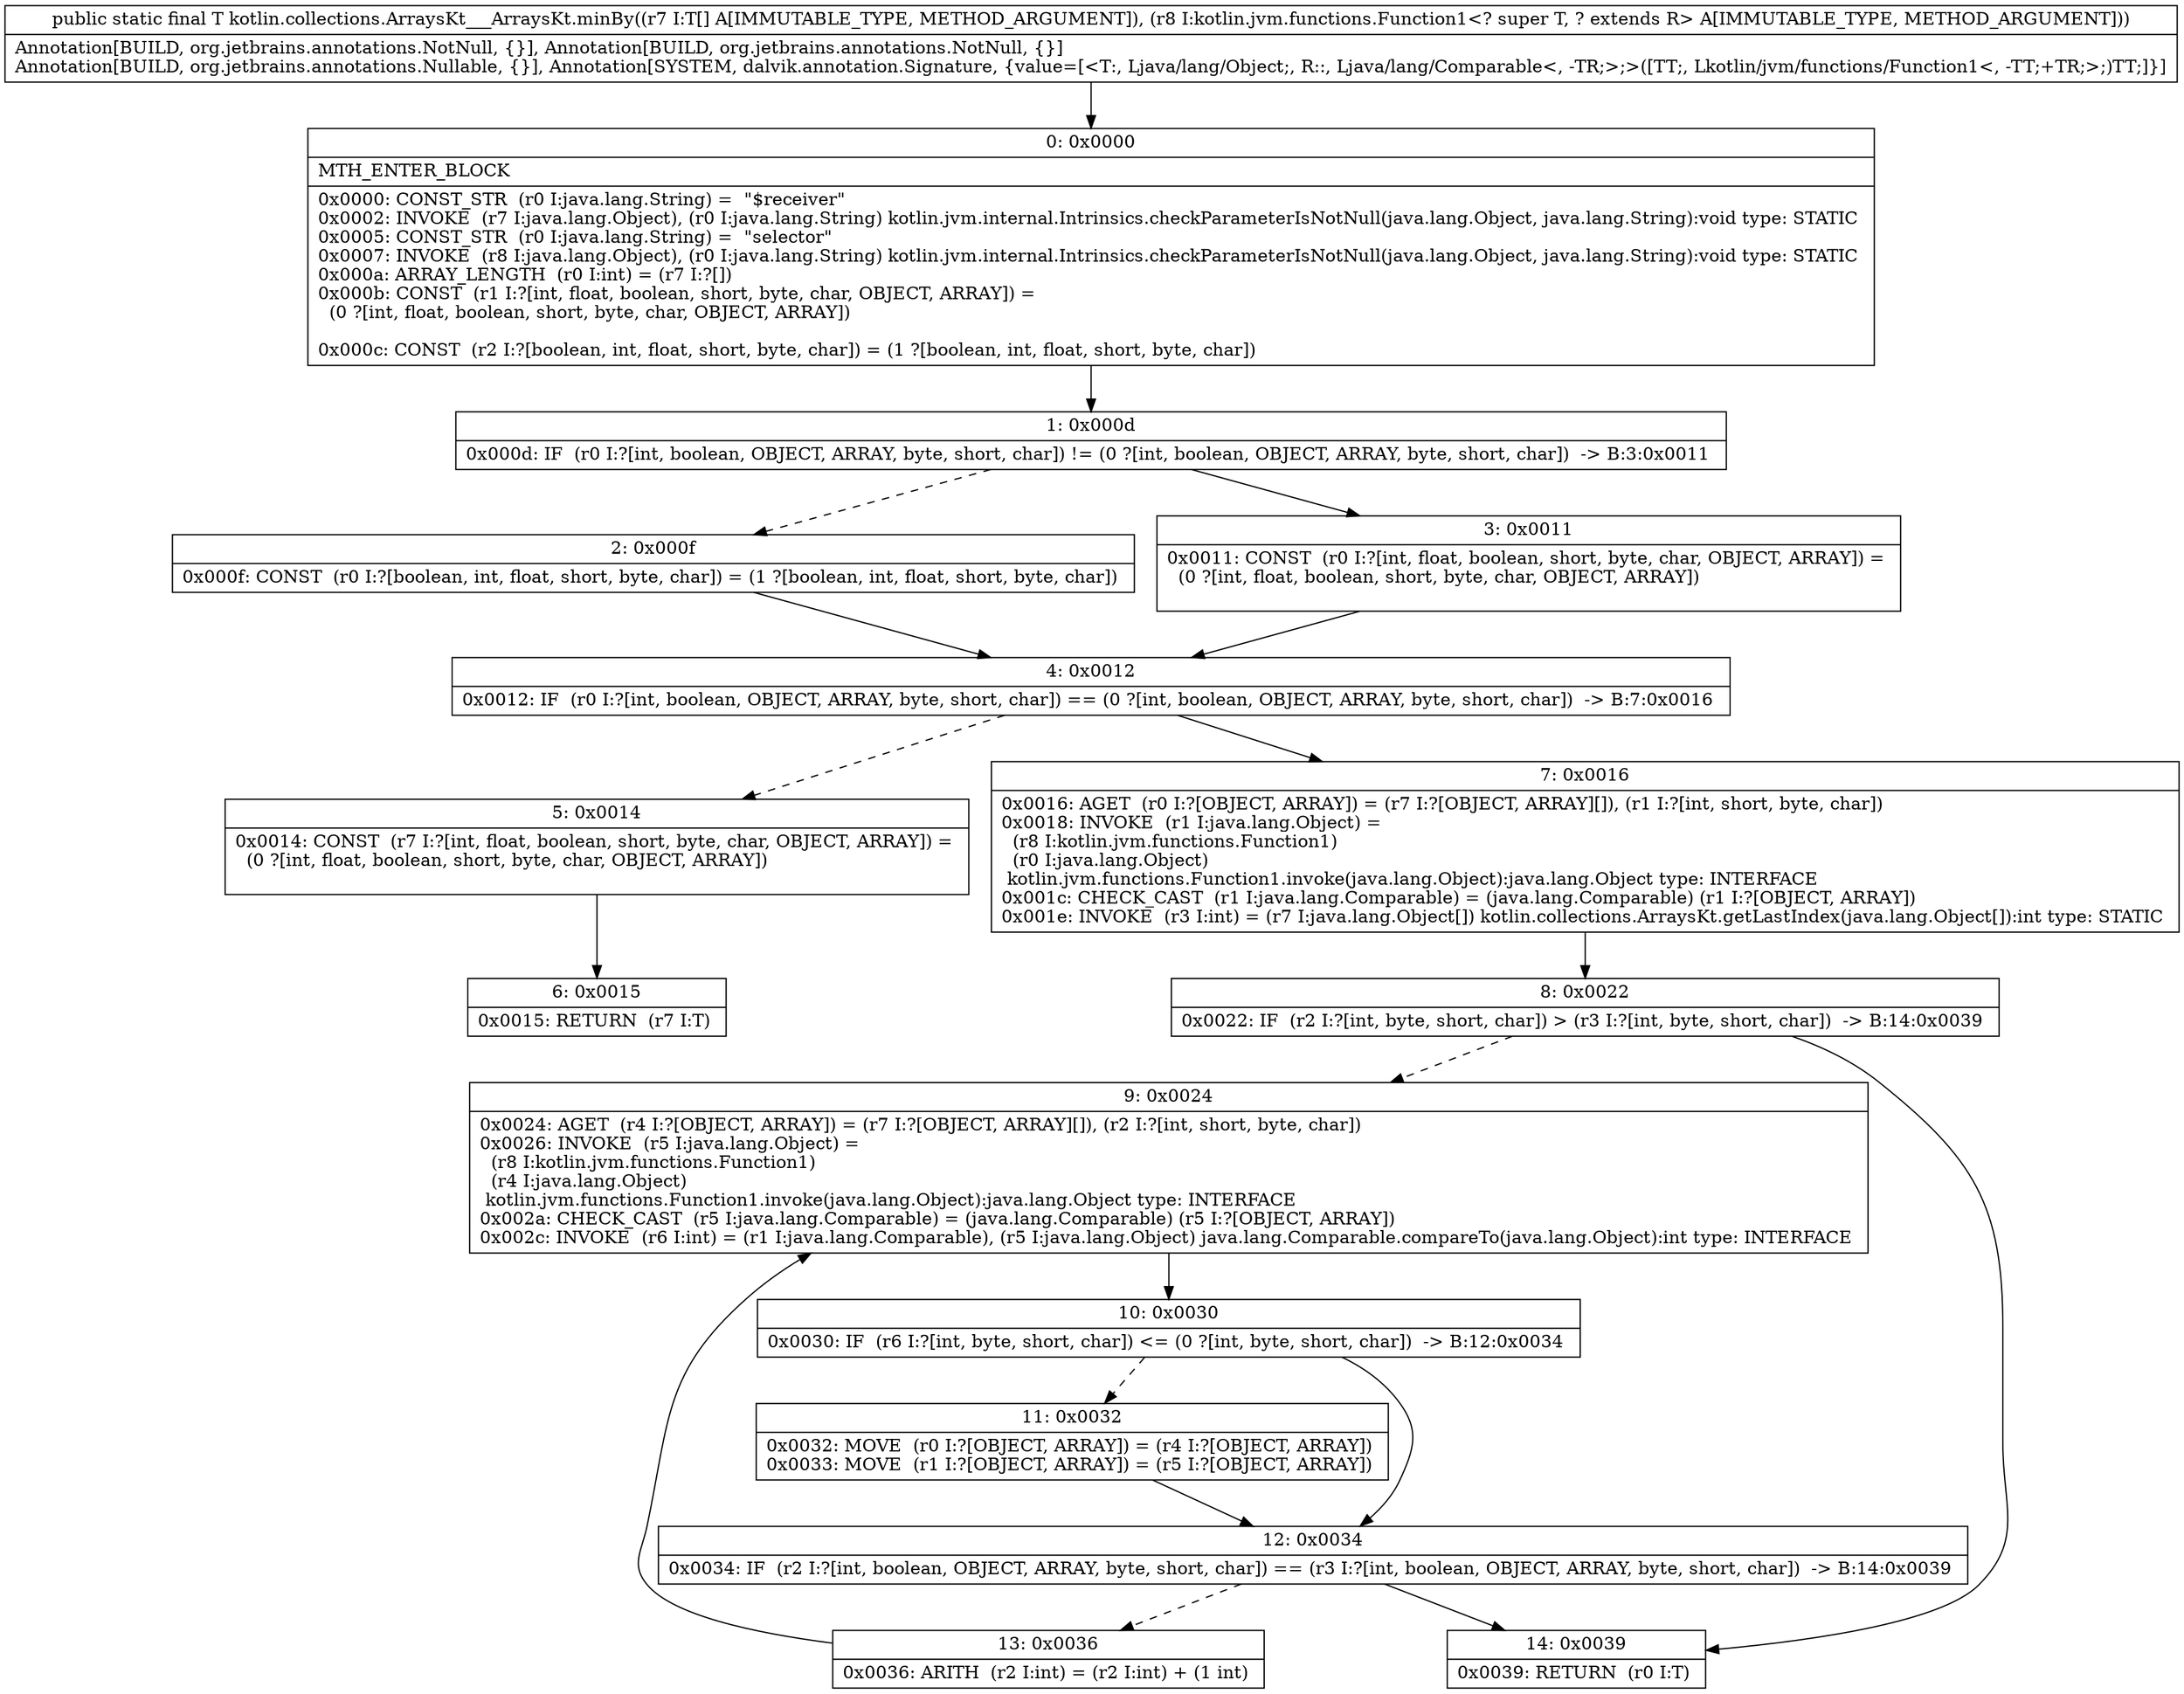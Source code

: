 digraph "CFG forkotlin.collections.ArraysKt___ArraysKt.minBy([Ljava\/lang\/Object;Lkotlin\/jvm\/functions\/Function1;)Ljava\/lang\/Object;" {
Node_0 [shape=record,label="{0\:\ 0x0000|MTH_ENTER_BLOCK\l|0x0000: CONST_STR  (r0 I:java.lang.String) =  \"$receiver\" \l0x0002: INVOKE  (r7 I:java.lang.Object), (r0 I:java.lang.String) kotlin.jvm.internal.Intrinsics.checkParameterIsNotNull(java.lang.Object, java.lang.String):void type: STATIC \l0x0005: CONST_STR  (r0 I:java.lang.String) =  \"selector\" \l0x0007: INVOKE  (r8 I:java.lang.Object), (r0 I:java.lang.String) kotlin.jvm.internal.Intrinsics.checkParameterIsNotNull(java.lang.Object, java.lang.String):void type: STATIC \l0x000a: ARRAY_LENGTH  (r0 I:int) = (r7 I:?[]) \l0x000b: CONST  (r1 I:?[int, float, boolean, short, byte, char, OBJECT, ARRAY]) = \l  (0 ?[int, float, boolean, short, byte, char, OBJECT, ARRAY])\l \l0x000c: CONST  (r2 I:?[boolean, int, float, short, byte, char]) = (1 ?[boolean, int, float, short, byte, char]) \l}"];
Node_1 [shape=record,label="{1\:\ 0x000d|0x000d: IF  (r0 I:?[int, boolean, OBJECT, ARRAY, byte, short, char]) != (0 ?[int, boolean, OBJECT, ARRAY, byte, short, char])  \-\> B:3:0x0011 \l}"];
Node_2 [shape=record,label="{2\:\ 0x000f|0x000f: CONST  (r0 I:?[boolean, int, float, short, byte, char]) = (1 ?[boolean, int, float, short, byte, char]) \l}"];
Node_3 [shape=record,label="{3\:\ 0x0011|0x0011: CONST  (r0 I:?[int, float, boolean, short, byte, char, OBJECT, ARRAY]) = \l  (0 ?[int, float, boolean, short, byte, char, OBJECT, ARRAY])\l \l}"];
Node_4 [shape=record,label="{4\:\ 0x0012|0x0012: IF  (r0 I:?[int, boolean, OBJECT, ARRAY, byte, short, char]) == (0 ?[int, boolean, OBJECT, ARRAY, byte, short, char])  \-\> B:7:0x0016 \l}"];
Node_5 [shape=record,label="{5\:\ 0x0014|0x0014: CONST  (r7 I:?[int, float, boolean, short, byte, char, OBJECT, ARRAY]) = \l  (0 ?[int, float, boolean, short, byte, char, OBJECT, ARRAY])\l \l}"];
Node_6 [shape=record,label="{6\:\ 0x0015|0x0015: RETURN  (r7 I:T) \l}"];
Node_7 [shape=record,label="{7\:\ 0x0016|0x0016: AGET  (r0 I:?[OBJECT, ARRAY]) = (r7 I:?[OBJECT, ARRAY][]), (r1 I:?[int, short, byte, char]) \l0x0018: INVOKE  (r1 I:java.lang.Object) = \l  (r8 I:kotlin.jvm.functions.Function1)\l  (r0 I:java.lang.Object)\l kotlin.jvm.functions.Function1.invoke(java.lang.Object):java.lang.Object type: INTERFACE \l0x001c: CHECK_CAST  (r1 I:java.lang.Comparable) = (java.lang.Comparable) (r1 I:?[OBJECT, ARRAY]) \l0x001e: INVOKE  (r3 I:int) = (r7 I:java.lang.Object[]) kotlin.collections.ArraysKt.getLastIndex(java.lang.Object[]):int type: STATIC \l}"];
Node_8 [shape=record,label="{8\:\ 0x0022|0x0022: IF  (r2 I:?[int, byte, short, char]) \> (r3 I:?[int, byte, short, char])  \-\> B:14:0x0039 \l}"];
Node_9 [shape=record,label="{9\:\ 0x0024|0x0024: AGET  (r4 I:?[OBJECT, ARRAY]) = (r7 I:?[OBJECT, ARRAY][]), (r2 I:?[int, short, byte, char]) \l0x0026: INVOKE  (r5 I:java.lang.Object) = \l  (r8 I:kotlin.jvm.functions.Function1)\l  (r4 I:java.lang.Object)\l kotlin.jvm.functions.Function1.invoke(java.lang.Object):java.lang.Object type: INTERFACE \l0x002a: CHECK_CAST  (r5 I:java.lang.Comparable) = (java.lang.Comparable) (r5 I:?[OBJECT, ARRAY]) \l0x002c: INVOKE  (r6 I:int) = (r1 I:java.lang.Comparable), (r5 I:java.lang.Object) java.lang.Comparable.compareTo(java.lang.Object):int type: INTERFACE \l}"];
Node_10 [shape=record,label="{10\:\ 0x0030|0x0030: IF  (r6 I:?[int, byte, short, char]) \<= (0 ?[int, byte, short, char])  \-\> B:12:0x0034 \l}"];
Node_11 [shape=record,label="{11\:\ 0x0032|0x0032: MOVE  (r0 I:?[OBJECT, ARRAY]) = (r4 I:?[OBJECT, ARRAY]) \l0x0033: MOVE  (r1 I:?[OBJECT, ARRAY]) = (r5 I:?[OBJECT, ARRAY]) \l}"];
Node_12 [shape=record,label="{12\:\ 0x0034|0x0034: IF  (r2 I:?[int, boolean, OBJECT, ARRAY, byte, short, char]) == (r3 I:?[int, boolean, OBJECT, ARRAY, byte, short, char])  \-\> B:14:0x0039 \l}"];
Node_13 [shape=record,label="{13\:\ 0x0036|0x0036: ARITH  (r2 I:int) = (r2 I:int) + (1 int) \l}"];
Node_14 [shape=record,label="{14\:\ 0x0039|0x0039: RETURN  (r0 I:T) \l}"];
MethodNode[shape=record,label="{public static final T kotlin.collections.ArraysKt___ArraysKt.minBy((r7 I:T[] A[IMMUTABLE_TYPE, METHOD_ARGUMENT]), (r8 I:kotlin.jvm.functions.Function1\<? super T, ? extends R\> A[IMMUTABLE_TYPE, METHOD_ARGUMENT]))  | Annotation[BUILD, org.jetbrains.annotations.NotNull, \{\}], Annotation[BUILD, org.jetbrains.annotations.NotNull, \{\}]\lAnnotation[BUILD, org.jetbrains.annotations.Nullable, \{\}], Annotation[SYSTEM, dalvik.annotation.Signature, \{value=[\<T:, Ljava\/lang\/Object;, R::, Ljava\/lang\/Comparable\<, \-TR;\>;\>([TT;, Lkotlin\/jvm\/functions\/Function1\<, \-TT;+TR;\>;)TT;]\}]\l}"];
MethodNode -> Node_0;
Node_0 -> Node_1;
Node_1 -> Node_2[style=dashed];
Node_1 -> Node_3;
Node_2 -> Node_4;
Node_3 -> Node_4;
Node_4 -> Node_5[style=dashed];
Node_4 -> Node_7;
Node_5 -> Node_6;
Node_7 -> Node_8;
Node_8 -> Node_9[style=dashed];
Node_8 -> Node_14;
Node_9 -> Node_10;
Node_10 -> Node_11[style=dashed];
Node_10 -> Node_12;
Node_11 -> Node_12;
Node_12 -> Node_13[style=dashed];
Node_12 -> Node_14;
Node_13 -> Node_9;
}

